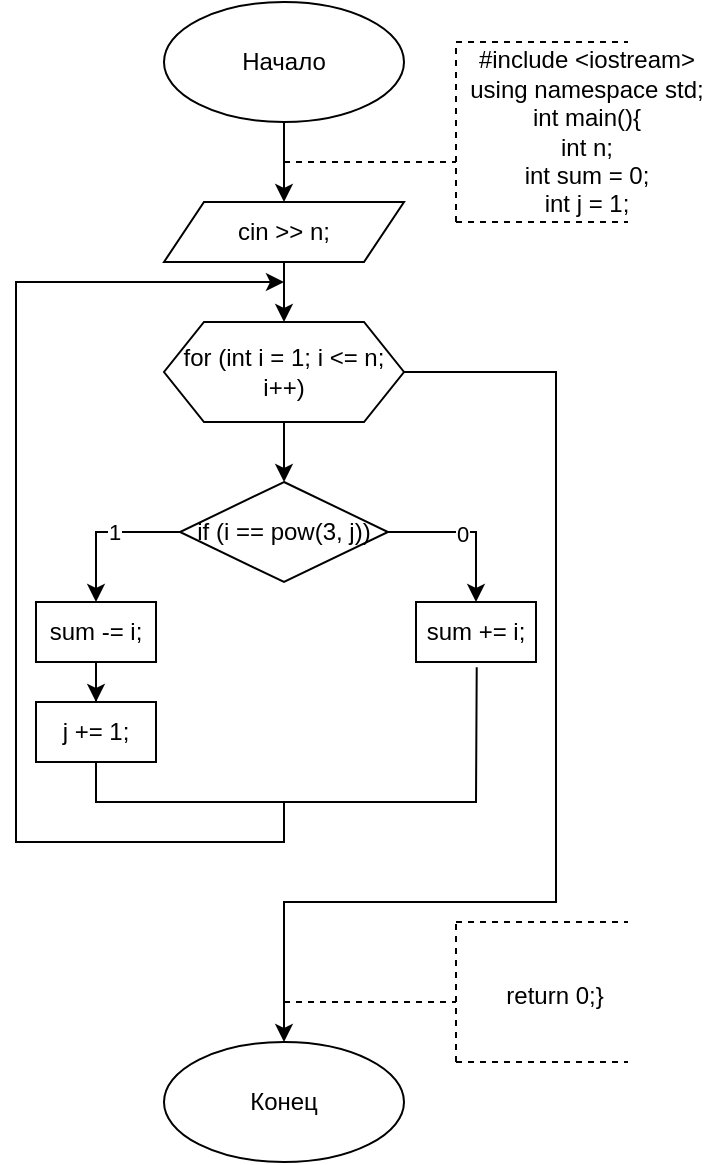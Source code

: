 <mxfile version="15.8.6" type="device"><diagram id="C5RBs43oDa-KdzZeNtuy" name="Page-1"><mxGraphModel dx="981" dy="534" grid="1" gridSize="10" guides="1" tooltips="1" connect="1" arrows="1" fold="1" page="1" pageScale="1" pageWidth="827" pageHeight="1169" math="0" shadow="0"><root><mxCell id="WIyWlLk6GJQsqaUBKTNV-0"/><mxCell id="WIyWlLk6GJQsqaUBKTNV-1" parent="WIyWlLk6GJQsqaUBKTNV-0"/><mxCell id="I6FOVmM6eJp3aoc5CEsa-2" value="" style="edgeStyle=orthogonalEdgeStyle;rounded=0;orthogonalLoop=1;jettySize=auto;html=1;" edge="1" parent="WIyWlLk6GJQsqaUBKTNV-1" source="I6FOVmM6eJp3aoc5CEsa-0" target="I6FOVmM6eJp3aoc5CEsa-1"><mxGeometry relative="1" as="geometry"/></mxCell><mxCell id="I6FOVmM6eJp3aoc5CEsa-0" value="Начало" style="ellipse;whiteSpace=wrap;html=1;" vertex="1" parent="WIyWlLk6GJQsqaUBKTNV-1"><mxGeometry x="354" y="20" width="120" height="60" as="geometry"/></mxCell><mxCell id="I6FOVmM6eJp3aoc5CEsa-4" value="" style="edgeStyle=orthogonalEdgeStyle;rounded=0;orthogonalLoop=1;jettySize=auto;html=1;" edge="1" parent="WIyWlLk6GJQsqaUBKTNV-1" source="I6FOVmM6eJp3aoc5CEsa-1" target="I6FOVmM6eJp3aoc5CEsa-3"><mxGeometry relative="1" as="geometry"/></mxCell><mxCell id="I6FOVmM6eJp3aoc5CEsa-1" value="cin &amp;gt;&amp;gt; n;" style="shape=parallelogram;perimeter=parallelogramPerimeter;whiteSpace=wrap;html=1;fixedSize=1;" vertex="1" parent="WIyWlLk6GJQsqaUBKTNV-1"><mxGeometry x="354" y="120" width="120" height="30" as="geometry"/></mxCell><mxCell id="I6FOVmM6eJp3aoc5CEsa-11" value="" style="edgeStyle=orthogonalEdgeStyle;rounded=0;orthogonalLoop=1;jettySize=auto;html=1;" edge="1" parent="WIyWlLk6GJQsqaUBKTNV-1" source="I6FOVmM6eJp3aoc5CEsa-3"><mxGeometry relative="1" as="geometry"><mxPoint x="414.029" y="260" as="targetPoint"/></mxGeometry></mxCell><mxCell id="I6FOVmM6eJp3aoc5CEsa-18" style="edgeStyle=orthogonalEdgeStyle;rounded=0;orthogonalLoop=1;jettySize=auto;html=1;exitX=1;exitY=0.5;exitDx=0;exitDy=0;entryX=0.5;entryY=0;entryDx=0;entryDy=0;" edge="1" parent="WIyWlLk6GJQsqaUBKTNV-1" source="I6FOVmM6eJp3aoc5CEsa-3" target="I6FOVmM6eJp3aoc5CEsa-19"><mxGeometry relative="1" as="geometry"><mxPoint x="414" y="490" as="targetPoint"/><Array as="points"><mxPoint x="550" y="205"/><mxPoint x="550" y="470"/><mxPoint x="414" y="470"/></Array></mxGeometry></mxCell><mxCell id="I6FOVmM6eJp3aoc5CEsa-3" value="for (int i = 1; i &amp;lt;= n; i++)" style="shape=hexagon;perimeter=hexagonPerimeter2;whiteSpace=wrap;html=1;fixedSize=1;" vertex="1" parent="WIyWlLk6GJQsqaUBKTNV-1"><mxGeometry x="354" y="180" width="120" height="50" as="geometry"/></mxCell><mxCell id="I6FOVmM6eJp3aoc5CEsa-5" value="" style="endArrow=none;dashed=1;html=1;rounded=0;" edge="1" parent="WIyWlLk6GJQsqaUBKTNV-1"><mxGeometry width="50" height="50" relative="1" as="geometry"><mxPoint x="414" y="100" as="sourcePoint"/><mxPoint x="500" y="100" as="targetPoint"/></mxGeometry></mxCell><mxCell id="I6FOVmM6eJp3aoc5CEsa-6" value="" style="endArrow=none;dashed=1;html=1;rounded=0;" edge="1" parent="WIyWlLk6GJQsqaUBKTNV-1"><mxGeometry width="50" height="50" relative="1" as="geometry"><mxPoint x="500" y="130" as="sourcePoint"/><mxPoint x="500" y="40" as="targetPoint"/></mxGeometry></mxCell><mxCell id="I6FOVmM6eJp3aoc5CEsa-7" value="" style="endArrow=none;dashed=1;html=1;rounded=0;" edge="1" parent="WIyWlLk6GJQsqaUBKTNV-1"><mxGeometry width="50" height="50" relative="1" as="geometry"><mxPoint x="500" y="40" as="sourcePoint"/><mxPoint x="586" y="40" as="targetPoint"/></mxGeometry></mxCell><mxCell id="I6FOVmM6eJp3aoc5CEsa-8" value="" style="endArrow=none;dashed=1;html=1;rounded=0;" edge="1" parent="WIyWlLk6GJQsqaUBKTNV-1"><mxGeometry width="50" height="50" relative="1" as="geometry"><mxPoint x="500" y="130" as="sourcePoint"/><mxPoint x="586" y="130" as="targetPoint"/></mxGeometry></mxCell><mxCell id="I6FOVmM6eJp3aoc5CEsa-9" value="&lt;div&gt;#include &amp;lt;iostream&amp;gt;&lt;/div&gt;&lt;div&gt;using namespace std;&lt;/div&gt;&lt;div&gt;int main()&lt;span&gt;{&lt;/span&gt;&lt;/div&gt;&lt;div&gt;&lt;div&gt;int n;&lt;/div&gt;&lt;div&gt;&lt;span&gt;&#9;&lt;/span&gt;int sum = 0;&lt;/div&gt;&lt;div&gt;&lt;span&gt;&#9;&lt;/span&gt;int j = 1;&lt;/div&gt;&lt;/div&gt;" style="text;html=1;align=center;verticalAlign=middle;resizable=0;points=[];autosize=1;strokeColor=none;fillColor=none;" vertex="1" parent="WIyWlLk6GJQsqaUBKTNV-1"><mxGeometry x="500" y="40" width="130" height="90" as="geometry"/></mxCell><mxCell id="I6FOVmM6eJp3aoc5CEsa-17" style="edgeStyle=orthogonalEdgeStyle;rounded=0;orthogonalLoop=1;jettySize=auto;html=1;" edge="1" parent="WIyWlLk6GJQsqaUBKTNV-1"><mxGeometry relative="1" as="geometry"><mxPoint x="414" y="160" as="targetPoint"/><mxPoint x="414" y="430" as="sourcePoint"/><Array as="points"><mxPoint x="414" y="440"/><mxPoint x="280" y="440"/><mxPoint x="280" y="160"/></Array></mxGeometry></mxCell><mxCell id="I6FOVmM6eJp3aoc5CEsa-19" value="Конец" style="ellipse;whiteSpace=wrap;html=1;" vertex="1" parent="WIyWlLk6GJQsqaUBKTNV-1"><mxGeometry x="354" y="540" width="120" height="60" as="geometry"/></mxCell><mxCell id="I6FOVmM6eJp3aoc5CEsa-20" value="" style="endArrow=none;dashed=1;html=1;rounded=0;" edge="1" parent="WIyWlLk6GJQsqaUBKTNV-1"><mxGeometry width="50" height="50" relative="1" as="geometry"><mxPoint x="414" y="520" as="sourcePoint"/><mxPoint x="500" y="520" as="targetPoint"/></mxGeometry></mxCell><mxCell id="I6FOVmM6eJp3aoc5CEsa-21" value="" style="endArrow=none;dashed=1;html=1;rounded=0;" edge="1" parent="WIyWlLk6GJQsqaUBKTNV-1"><mxGeometry width="50" height="50" relative="1" as="geometry"><mxPoint x="500" y="550" as="sourcePoint"/><mxPoint x="500" y="480" as="targetPoint"/></mxGeometry></mxCell><mxCell id="I6FOVmM6eJp3aoc5CEsa-22" value="" style="endArrow=none;dashed=1;html=1;rounded=0;" edge="1" parent="WIyWlLk6GJQsqaUBKTNV-1"><mxGeometry width="50" height="50" relative="1" as="geometry"><mxPoint x="500" y="480" as="sourcePoint"/><mxPoint x="586" y="480" as="targetPoint"/></mxGeometry></mxCell><mxCell id="I6FOVmM6eJp3aoc5CEsa-23" value="" style="endArrow=none;dashed=1;html=1;rounded=0;" edge="1" parent="WIyWlLk6GJQsqaUBKTNV-1"><mxGeometry width="50" height="50" relative="1" as="geometry"><mxPoint x="500" y="550" as="sourcePoint"/><mxPoint x="586" y="550" as="targetPoint"/></mxGeometry></mxCell><mxCell id="I6FOVmM6eJp3aoc5CEsa-24" value="return 0;}" style="text;html=1;align=center;verticalAlign=middle;resizable=0;points=[];autosize=1;strokeColor=none;fillColor=none;" vertex="1" parent="WIyWlLk6GJQsqaUBKTNV-1"><mxGeometry x="519" y="507" width="60" height="20" as="geometry"/></mxCell><mxCell id="I6FOVmM6eJp3aoc5CEsa-27" value="" style="edgeStyle=orthogonalEdgeStyle;rounded=0;orthogonalLoop=1;jettySize=auto;html=1;" edge="1" parent="WIyWlLk6GJQsqaUBKTNV-1" source="I6FOVmM6eJp3aoc5CEsa-25" target="I6FOVmM6eJp3aoc5CEsa-26"><mxGeometry relative="1" as="geometry"/></mxCell><mxCell id="I6FOVmM6eJp3aoc5CEsa-28" value="1" style="edgeLabel;html=1;align=center;verticalAlign=middle;resizable=0;points=[];" vertex="1" connectable="0" parent="I6FOVmM6eJp3aoc5CEsa-27"><mxGeometry x="-0.135" relative="1" as="geometry"><mxPoint as="offset"/></mxGeometry></mxCell><mxCell id="I6FOVmM6eJp3aoc5CEsa-30" value="" style="edgeStyle=orthogonalEdgeStyle;rounded=0;orthogonalLoop=1;jettySize=auto;html=1;entryX=0.5;entryY=0;entryDx=0;entryDy=0;" edge="1" parent="WIyWlLk6GJQsqaUBKTNV-1" source="I6FOVmM6eJp3aoc5CEsa-25" target="I6FOVmM6eJp3aoc5CEsa-31"><mxGeometry relative="1" as="geometry"><mxPoint x="549" y="320" as="targetPoint"/></mxGeometry></mxCell><mxCell id="I6FOVmM6eJp3aoc5CEsa-32" value="0" style="edgeLabel;html=1;align=center;verticalAlign=middle;resizable=0;points=[];" vertex="1" connectable="0" parent="I6FOVmM6eJp3aoc5CEsa-30"><mxGeometry x="-0.078" y="-1" relative="1" as="geometry"><mxPoint as="offset"/></mxGeometry></mxCell><mxCell id="I6FOVmM6eJp3aoc5CEsa-25" value="if (i == pow(3, j))" style="rhombus;whiteSpace=wrap;html=1;" vertex="1" parent="WIyWlLk6GJQsqaUBKTNV-1"><mxGeometry x="362" y="260" width="104" height="50" as="geometry"/></mxCell><mxCell id="I6FOVmM6eJp3aoc5CEsa-34" value="" style="edgeStyle=orthogonalEdgeStyle;rounded=0;orthogonalLoop=1;jettySize=auto;html=1;" edge="1" parent="WIyWlLk6GJQsqaUBKTNV-1" source="I6FOVmM6eJp3aoc5CEsa-26" target="I6FOVmM6eJp3aoc5CEsa-33"><mxGeometry relative="1" as="geometry"/></mxCell><mxCell id="I6FOVmM6eJp3aoc5CEsa-26" value="sum -= i;" style="whiteSpace=wrap;html=1;" vertex="1" parent="WIyWlLk6GJQsqaUBKTNV-1"><mxGeometry x="290" y="320" width="60" height="30" as="geometry"/></mxCell><mxCell id="I6FOVmM6eJp3aoc5CEsa-31" value="sum += i;" style="whiteSpace=wrap;html=1;" vertex="1" parent="WIyWlLk6GJQsqaUBKTNV-1"><mxGeometry x="480" y="320" width="60" height="30" as="geometry"/></mxCell><mxCell id="I6FOVmM6eJp3aoc5CEsa-33" value="j += 1;" style="whiteSpace=wrap;html=1;" vertex="1" parent="WIyWlLk6GJQsqaUBKTNV-1"><mxGeometry x="290" y="370" width="60" height="30" as="geometry"/></mxCell><mxCell id="I6FOVmM6eJp3aoc5CEsa-35" value="" style="endArrow=none;html=1;rounded=0;exitX=0.5;exitY=1;exitDx=0;exitDy=0;" edge="1" parent="WIyWlLk6GJQsqaUBKTNV-1" source="I6FOVmM6eJp3aoc5CEsa-33"><mxGeometry width="50" height="50" relative="1" as="geometry"><mxPoint x="350" y="370" as="sourcePoint"/><mxPoint x="414" y="430" as="targetPoint"/><Array as="points"><mxPoint x="320" y="420"/><mxPoint x="414" y="420"/></Array></mxGeometry></mxCell><mxCell id="I6FOVmM6eJp3aoc5CEsa-36" value="" style="endArrow=none;html=1;rounded=0;entryX=0.506;entryY=1.089;entryDx=0;entryDy=0;entryPerimeter=0;" edge="1" parent="WIyWlLk6GJQsqaUBKTNV-1" target="I6FOVmM6eJp3aoc5CEsa-31"><mxGeometry width="50" height="50" relative="1" as="geometry"><mxPoint x="410" y="420" as="sourcePoint"/><mxPoint x="410" y="400" as="targetPoint"/><Array as="points"><mxPoint x="510" y="420"/></Array></mxGeometry></mxCell></root></mxGraphModel></diagram></mxfile>